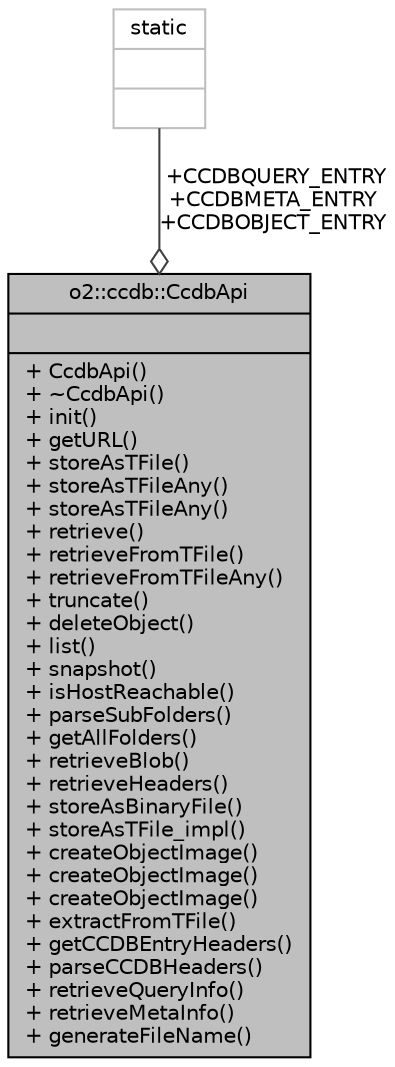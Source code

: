 digraph "o2::ccdb::CcdbApi"
{
 // INTERACTIVE_SVG=YES
  bgcolor="transparent";
  edge [fontname="Helvetica",fontsize="10",labelfontname="Helvetica",labelfontsize="10"];
  node [fontname="Helvetica",fontsize="10",shape=record];
  Node1 [label="{o2::ccdb::CcdbApi\n||+ CcdbApi()\l+ ~CcdbApi()\l+ init()\l+ getURL()\l+ storeAsTFile()\l+ storeAsTFileAny()\l+ storeAsTFileAny()\l+ retrieve()\l+ retrieveFromTFile()\l+ retrieveFromTFileAny()\l+ truncate()\l+ deleteObject()\l+ list()\l+ snapshot()\l+ isHostReachable()\l+ parseSubFolders()\l+ getAllFolders()\l+ retrieveBlob()\l+ retrieveHeaders()\l+ storeAsBinaryFile()\l+ storeAsTFile_impl()\l+ createObjectImage()\l+ createObjectImage()\l+ createObjectImage()\l+ extractFromTFile()\l+ getCCDBEntryHeaders()\l+ parseCCDBHeaders()\l+ retrieveQueryInfo()\l+ retrieveMetaInfo()\l+ generateFileName()\l}",height=0.2,width=0.4,color="black", fillcolor="grey75", style="filled", fontcolor="black"];
  Node2 -> Node1 [color="grey25",fontsize="10",style="solid",label=" +CCDBQUERY_ENTRY\n+CCDBMETA_ENTRY\n+CCDBOBJECT_ENTRY" ,arrowhead="odiamond",fontname="Helvetica"];
  Node2 [label="{static\n||}",height=0.2,width=0.4,color="grey75"];
}
